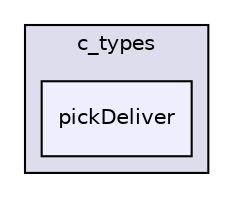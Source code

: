 digraph "/home/vicky/pgrouting/pgrouting/pgrouting/include/c_types/pickDeliver" {
  compound=true
  node [ fontsize="10", fontname="Helvetica"];
  edge [ labelfontsize="10", labelfontname="Helvetica"];
  subgraph clusterdir_d5995d5871f728649bd47ea0d6428e03 {
    graph [ bgcolor="#ddddee", pencolor="black", label="c_types" fontname="Helvetica", fontsize="10", URL="dir_d5995d5871f728649bd47ea0d6428e03.html"]
  dir_be21e1794458515d32b002eb585b0ffd [shape=box, label="pickDeliver", style="filled", fillcolor="#eeeeff", pencolor="black", URL="dir_be21e1794458515d32b002eb585b0ffd.html"];
  }
}
